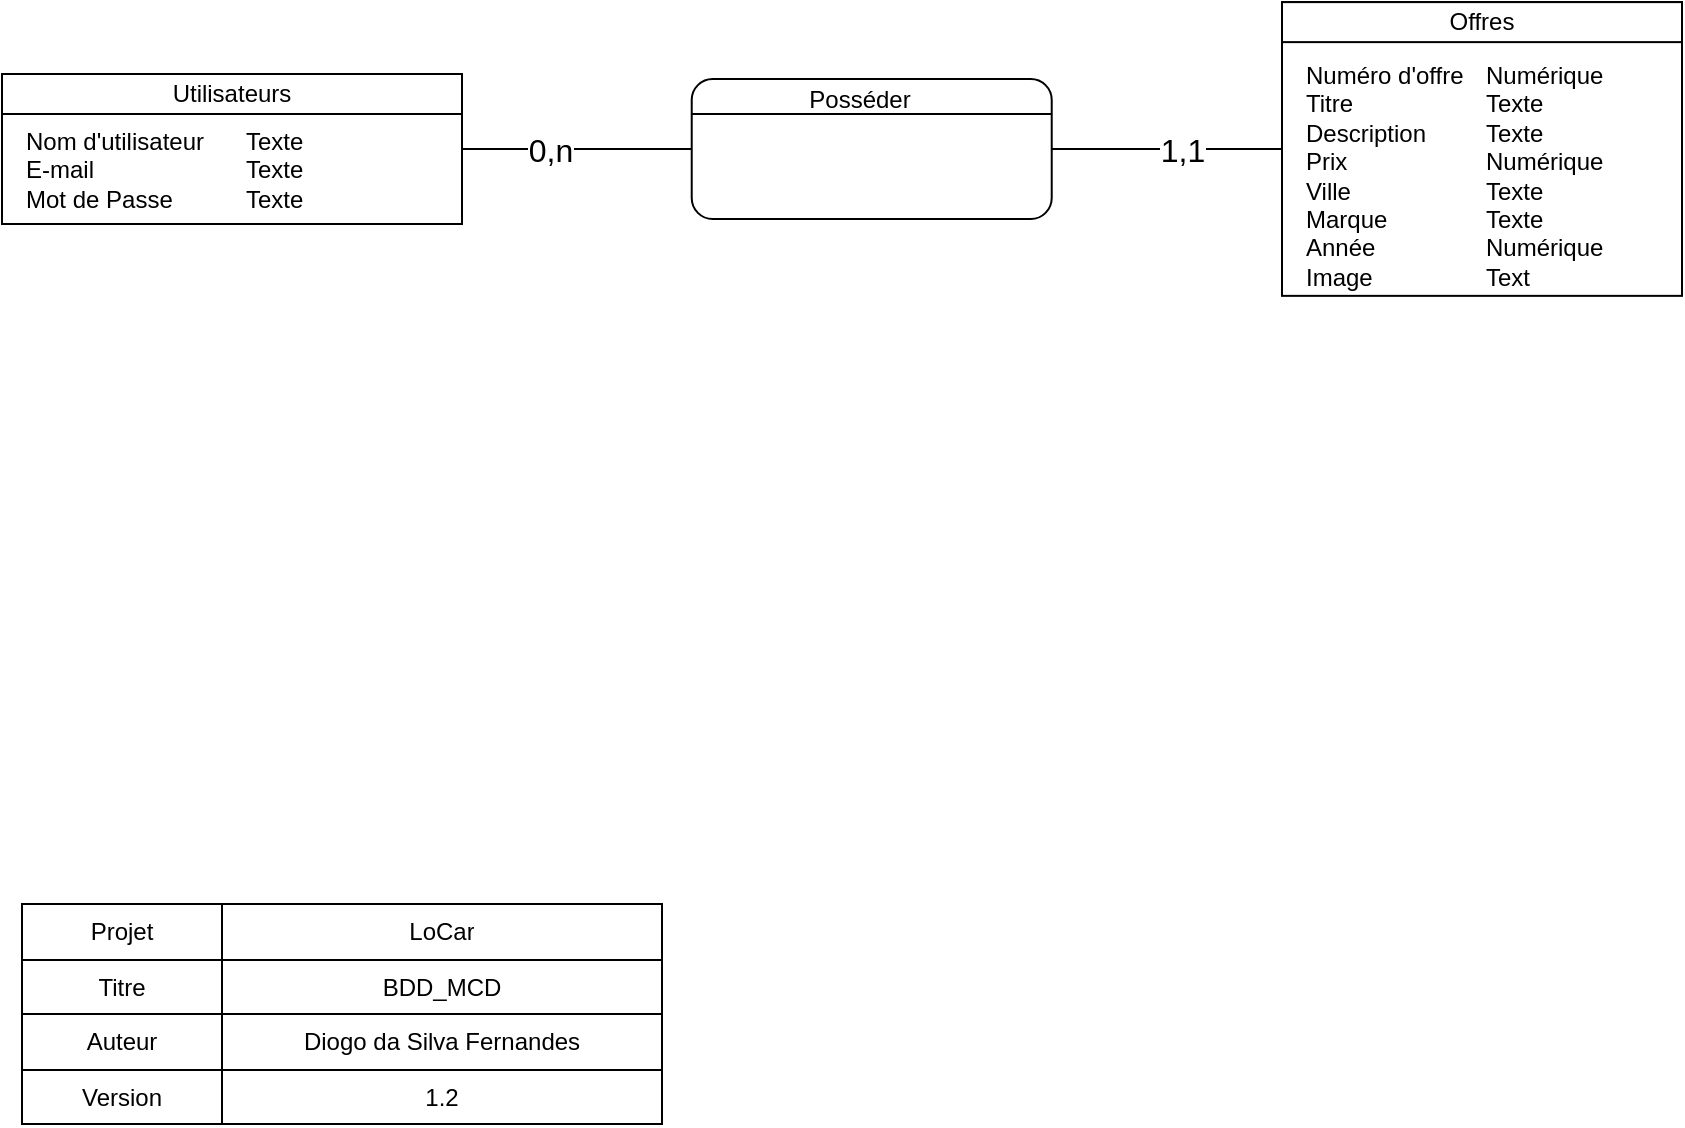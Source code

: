 <mxfile version="18.0.6" type="device"><diagram name="Page-1" id="2ca16b54-16f6-2749-3443-fa8db7711227"><mxGraphModel dx="1102" dy="875" grid="1" gridSize="10" guides="1" tooltips="1" connect="1" arrows="1" fold="1" page="1" pageScale="1" pageWidth="1100" pageHeight="850" background="#ffffff" math="0" shadow="0"><root><mxCell id="0"/><mxCell id="1" parent="0"/><mxCell id="2ed32ef02a7f4228-1" value="&lt;div style=&quot;box-sizing: border-box ; width: 100% ; padding: 2px&quot;&gt;&lt;br&gt;&lt;/div&gt;" style="verticalAlign=top;align=center;overflow=fill;html=1;rounded=0;shadow=0;comic=0;labelBackgroundColor=none;strokeColor=#000000;strokeWidth=1;fillColor=#ffffff;fontFamily=Verdana;fontSize=12;fontColor=#000000;" parent="1" vertex="1"><mxGeometry x="40" y="75" width="230" height="75" as="geometry"/></mxCell><mxCell id="2ed32ef02a7f4228-18" style="edgeStyle=orthogonalEdgeStyle;html=1;labelBackgroundColor=none;startArrow=none;endArrow=none;fontFamily=Verdana;fontSize=12;align=left;exitX=1;exitY=0.5;exitDx=0;exitDy=0;entryX=0;entryY=0.5;entryDx=0;entryDy=0;startFill=0;endFill=0;rounded=0;" parent="1" source="2ed32ef02a7f4228-1" target="Gy9qdy7r6_L6vcuzWhop-12" edge="1"><mxGeometry relative="1" as="geometry"><mxPoint x="410" y="145" as="targetPoint"/></mxGeometry></mxCell><mxCell id="Gy9qdy7r6_L6vcuzWhop-9" value="0,n" style="text;html=1;resizable=0;points=[];align=center;verticalAlign=middle;labelBackgroundColor=#ffffff;direction=south;fontSize=16;" parent="2ed32ef02a7f4228-18" vertex="1" connectable="0"><mxGeometry x="-0.77" y="-1" relative="1" as="geometry"><mxPoint x="31" y="-1" as="offset"/></mxGeometry></mxCell><mxCell id="Gy9qdy7r6_L6vcuzWhop-12" value="&lt;div style=&quot;box-sizing: border-box ; width: 100% ; padding: 2px&quot;&gt;&lt;br&gt;&lt;/div&gt;" style="verticalAlign=top;align=center;overflow=fill;html=1;rounded=1;shadow=0;comic=0;labelBackgroundColor=none;strokeColor=#000000;strokeWidth=1;fillColor=#ffffff;fontFamily=Verdana;fontSize=12;fontColor=#000000;" parent="1" vertex="1"><mxGeometry x="384.86" y="77.5" width="180" height="70" as="geometry"/></mxCell><mxCell id="Gy9qdy7r6_L6vcuzWhop-17" value="" style="edgeStyle=orthogonalEdgeStyle;rounded=0;orthogonalLoop=1;jettySize=auto;html=1;startArrow=none;startFill=0;endArrow=none;endFill=0;" parent="1" source="Gy9qdy7r6_L6vcuzWhop-16" target="Gy9qdy7r6_L6vcuzWhop-12" edge="1"><mxGeometry relative="1" as="geometry"/></mxCell><mxCell id="Gy9qdy7r6_L6vcuzWhop-19" value="1,1" style="text;html=1;resizable=0;points=[];align=center;verticalAlign=middle;labelBackgroundColor=#ffffff;fontSize=16;" parent="Gy9qdy7r6_L6vcuzWhop-17" vertex="1" connectable="0"><mxGeometry x="-0.646" relative="1" as="geometry"><mxPoint x="-30" as="offset"/></mxGeometry></mxCell><mxCell id="Gy9qdy7r6_L6vcuzWhop-16" value="&lt;div style=&quot;box-sizing: border-box ; width: 100% ; padding: 2px&quot;&gt;&lt;br&gt;&lt;/div&gt;" style="verticalAlign=top;align=center;overflow=fill;html=1;rounded=0;shadow=0;comic=0;labelBackgroundColor=none;strokeColor=#000000;strokeWidth=1;fillColor=#ffffff;fontFamily=Verdana;fontSize=12;fontColor=#000000;" parent="1" vertex="1"><mxGeometry x="680" y="39.06" width="200" height="146.87" as="geometry"/></mxCell><mxCell id="SjU_2BTI9DgWFUzOwO9X-2" value="Utilisateurs" style="rounded=0;whiteSpace=wrap;html=1;" parent="1" vertex="1"><mxGeometry x="40" y="75" width="230" height="20" as="geometry"/></mxCell><mxCell id="SjU_2BTI9DgWFUzOwO9X-3" value="Offres" style="rounded=0;whiteSpace=wrap;html=1;" parent="1" vertex="1"><mxGeometry x="680" y="39.06" width="200" height="20" as="geometry"/></mxCell><mxCell id="SjU_2BTI9DgWFUzOwO9X-4" value="Nom d'utilisateur&lt;br&gt;E-mail&lt;br&gt;Mot de Passe&lt;br&gt;" style="text;html=1;strokeColor=none;fillColor=none;align=left;verticalAlign=top;whiteSpace=wrap;rounded=0;" parent="1" vertex="1"><mxGeometry x="50" y="95" width="110" height="55" as="geometry"/></mxCell><mxCell id="SjU_2BTI9DgWFUzOwO9X-6" value="Texte&lt;br&gt;Texte&lt;br&gt;Texte&lt;br&gt;" style="text;html=1;strokeColor=none;fillColor=none;align=left;verticalAlign=top;whiteSpace=wrap;rounded=0;" parent="1" vertex="1"><mxGeometry x="160" y="95" width="110" height="55" as="geometry"/></mxCell><mxCell id="SjU_2BTI9DgWFUzOwO9X-8" value="Numéro d'offre&lt;br&gt;Titre&lt;br&gt;Description&lt;br&gt;Prix&lt;br&gt;Ville&lt;br&gt;Marque&lt;br&gt;Année&lt;br&gt;Image" style="text;html=1;strokeColor=none;fillColor=none;align=left;verticalAlign=top;whiteSpace=wrap;rounded=0;" parent="1" vertex="1"><mxGeometry x="690" y="61.56" width="90" height="116.25" as="geometry"/></mxCell><mxCell id="SjU_2BTI9DgWFUzOwO9X-10" value="Numérique&lt;br&gt;Texte&lt;br&gt;Texte&lt;br&gt;Numérique&lt;br&gt;Texte&lt;br&gt;Texte&lt;br&gt;Numérique&lt;br&gt;Text" style="text;html=1;strokeColor=none;fillColor=none;align=left;verticalAlign=top;whiteSpace=wrap;rounded=0;" parent="1" vertex="1"><mxGeometry x="780" y="61.56" width="100" height="116.25" as="geometry"/></mxCell><mxCell id="SjU_2BTI9DgWFUzOwO9X-13" value="" style="endArrow=none;html=1;entryX=1;entryY=0.25;entryDx=0;entryDy=0;exitX=0;exitY=0.25;exitDx=0;exitDy=0;" parent="1" source="Gy9qdy7r6_L6vcuzWhop-12" target="Gy9qdy7r6_L6vcuzWhop-12" edge="1"><mxGeometry width="50" height="50" relative="1" as="geometry"><mxPoint x="104.86" y="227.5" as="sourcePoint"/><mxPoint x="154.86" y="177.5" as="targetPoint"/></mxGeometry></mxCell><mxCell id="SjU_2BTI9DgWFUzOwO9X-14" value="Posséder" style="text;html=1;strokeColor=none;fillColor=none;align=center;verticalAlign=middle;whiteSpace=wrap;rounded=0;" parent="1" vertex="1"><mxGeometry x="408.86" y="77.5" width="120" height="20" as="geometry"/></mxCell><mxCell id="T0Hc3pSAEqjk6suuljC6-1" value="" style="shape=table;html=1;whiteSpace=wrap;startSize=0;container=1;collapsible=0;childLayout=tableLayout;" parent="1" vertex="1"><mxGeometry x="50" y="490" width="320" height="110" as="geometry"/></mxCell><mxCell id="T0Hc3pSAEqjk6suuljC6-2" value="" style="shape=partialRectangle;html=1;whiteSpace=wrap;collapsible=0;dropTarget=0;pointerEvents=0;fillColor=none;top=0;left=0;bottom=0;right=0;points=[[0,0.5],[1,0.5]];portConstraint=eastwest;" parent="T0Hc3pSAEqjk6suuljC6-1" vertex="1"><mxGeometry width="320" height="28" as="geometry"/></mxCell><mxCell id="T0Hc3pSAEqjk6suuljC6-3" value="Projet" style="shape=partialRectangle;html=1;whiteSpace=wrap;connectable=0;overflow=hidden;fillColor=none;top=0;left=0;bottom=0;right=0;" parent="T0Hc3pSAEqjk6suuljC6-2" vertex="1"><mxGeometry width="100" height="28" as="geometry"/></mxCell><mxCell id="T0Hc3pSAEqjk6suuljC6-4" value="LoCar" style="shape=partialRectangle;html=1;whiteSpace=wrap;connectable=0;overflow=hidden;fillColor=none;top=0;left=0;bottom=0;right=0;" parent="T0Hc3pSAEqjk6suuljC6-2" vertex="1"><mxGeometry x="100" width="220" height="28" as="geometry"/></mxCell><mxCell id="T0Hc3pSAEqjk6suuljC6-5" value="" style="shape=partialRectangle;html=1;whiteSpace=wrap;collapsible=0;dropTarget=0;pointerEvents=0;fillColor=none;top=0;left=0;bottom=0;right=0;points=[[0,0.5],[1,0.5]];portConstraint=eastwest;" parent="T0Hc3pSAEqjk6suuljC6-1" vertex="1"><mxGeometry y="28" width="320" height="27" as="geometry"/></mxCell><mxCell id="T0Hc3pSAEqjk6suuljC6-6" value="Titre" style="shape=partialRectangle;html=1;whiteSpace=wrap;connectable=0;overflow=hidden;fillColor=none;top=0;left=0;bottom=0;right=0;" parent="T0Hc3pSAEqjk6suuljC6-5" vertex="1"><mxGeometry width="100" height="27" as="geometry"/></mxCell><mxCell id="T0Hc3pSAEqjk6suuljC6-7" value="BDD_MCD" style="shape=partialRectangle;html=1;whiteSpace=wrap;connectable=0;overflow=hidden;fillColor=none;top=0;left=0;bottom=0;right=0;" parent="T0Hc3pSAEqjk6suuljC6-5" vertex="1"><mxGeometry x="100" width="220" height="27" as="geometry"/></mxCell><mxCell id="T0Hc3pSAEqjk6suuljC6-8" value="" style="shape=partialRectangle;html=1;whiteSpace=wrap;collapsible=0;dropTarget=0;pointerEvents=0;fillColor=none;top=0;left=0;bottom=0;right=0;points=[[0,0.5],[1,0.5]];portConstraint=eastwest;" parent="T0Hc3pSAEqjk6suuljC6-1" vertex="1"><mxGeometry y="55" width="320" height="28" as="geometry"/></mxCell><mxCell id="T0Hc3pSAEqjk6suuljC6-9" value="Auteur" style="shape=partialRectangle;html=1;whiteSpace=wrap;connectable=0;overflow=hidden;fillColor=none;top=0;left=0;bottom=0;right=0;" parent="T0Hc3pSAEqjk6suuljC6-8" vertex="1"><mxGeometry width="100" height="28" as="geometry"/></mxCell><mxCell id="T0Hc3pSAEqjk6suuljC6-10" value="Diogo da Silva Fernandes" style="shape=partialRectangle;html=1;whiteSpace=wrap;connectable=0;overflow=hidden;fillColor=none;top=0;left=0;bottom=0;right=0;" parent="T0Hc3pSAEqjk6suuljC6-8" vertex="1"><mxGeometry x="100" width="220" height="28" as="geometry"/></mxCell><mxCell id="T0Hc3pSAEqjk6suuljC6-11" value="" style="shape=partialRectangle;html=1;whiteSpace=wrap;collapsible=0;dropTarget=0;pointerEvents=0;fillColor=none;top=0;left=0;bottom=0;right=0;points=[[0,0.5],[1,0.5]];portConstraint=eastwest;" parent="T0Hc3pSAEqjk6suuljC6-1" vertex="1"><mxGeometry y="83" width="320" height="27" as="geometry"/></mxCell><mxCell id="T0Hc3pSAEqjk6suuljC6-12" value="Version" style="shape=partialRectangle;html=1;whiteSpace=wrap;connectable=0;overflow=hidden;fillColor=none;top=0;left=0;bottom=0;right=0;" parent="T0Hc3pSAEqjk6suuljC6-11" vertex="1"><mxGeometry width="100" height="27" as="geometry"/></mxCell><mxCell id="T0Hc3pSAEqjk6suuljC6-13" value="1.2" style="shape=partialRectangle;html=1;whiteSpace=wrap;connectable=0;overflow=hidden;fillColor=none;top=0;left=0;bottom=0;right=0;" parent="T0Hc3pSAEqjk6suuljC6-11" vertex="1"><mxGeometry x="100" width="220" height="27" as="geometry"/></mxCell></root></mxGraphModel></diagram></mxfile>